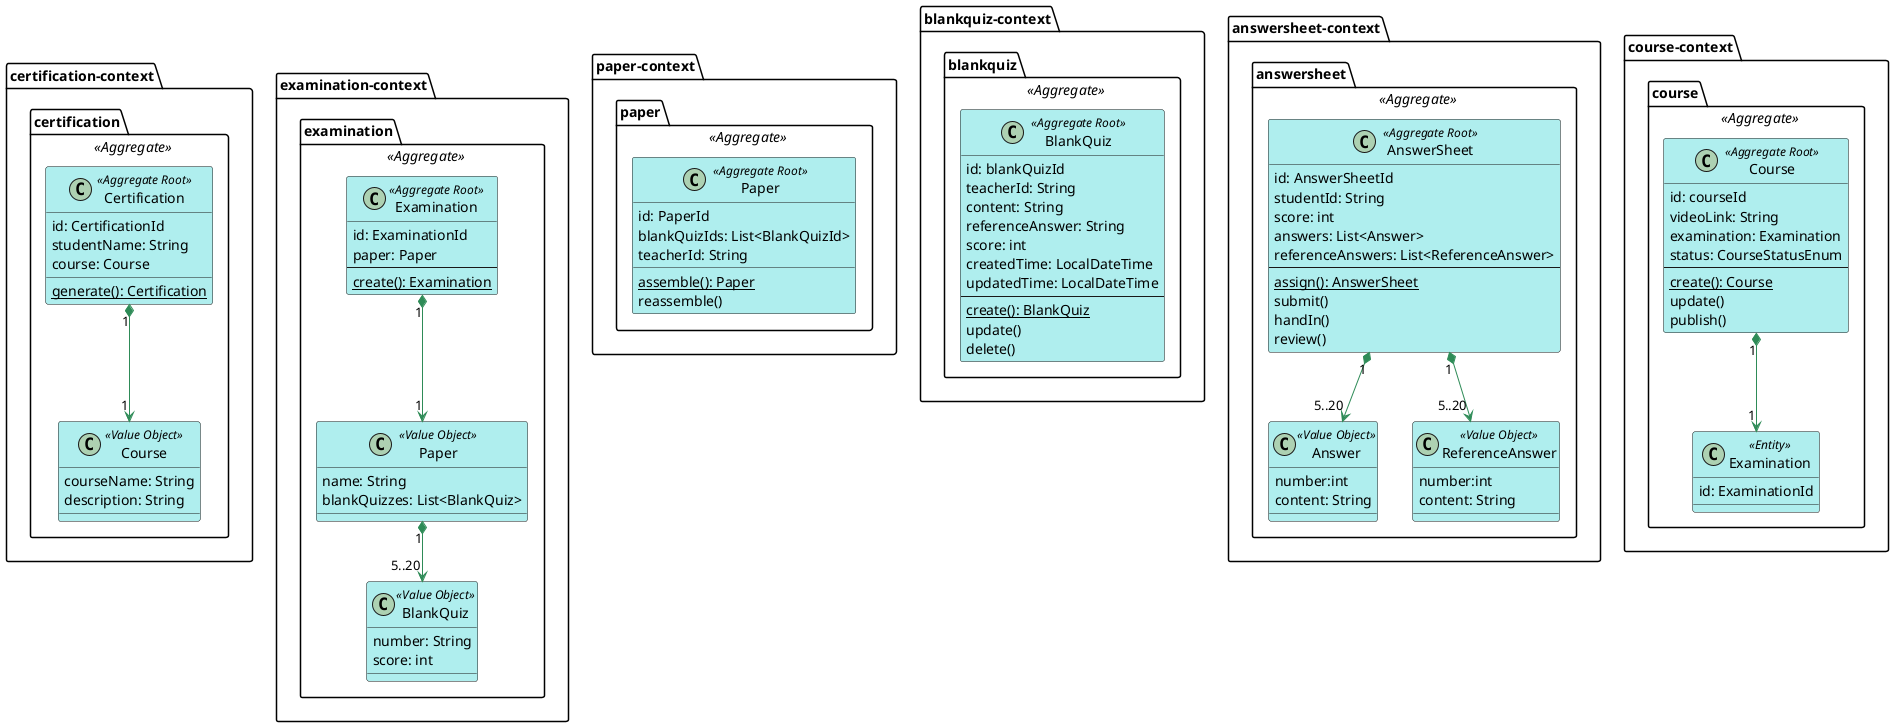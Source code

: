@startuml
skinparam Shadowing false
skinparam class {
    BackgroundColor PaleTurquoise 
    ArrowColor SeaGreen
}

package certification-context {
    package certification <<Aggregate>> {
        class Certification <<Aggregate Root>> {
            id: CertificationId
            studentName: String
            course: Course
            {static} generate(): Certification
        }
        class "Course" as cc <<Value Object>> {
            courseName: String
            description: String
        }
        Certification "1" *--> "1" cc
    }
}

package examination-context {
    package examination <<Aggregate>> {
        class Examination <<Aggregate Root>> {
            id: ExaminationId
            paper: Paper
            --
            {static} create(): Examination
        }
        class "Paper" as ep <<Value Object>> {
            name: String
            blankQuizzes: List<BlankQuiz>
        }
        class "BlankQuiz" as ebq <<Value Object>> {
            number: String
            score: int
        }
        Examination "1" *--> "1" ep
        ep "1" *--> "5..20" ebq
    }
}

package paper-context {
    package paper <<Aggregate>> {
        class Paper <<Aggregate Root>> {
            id: PaperId
            blankQuizIds: List<BlankQuizId>
            teacherId: String
            {static} assemble(): Paper
            reassemble()
        }
'        class "BlankQuiz" as ebp <<Value Object>> {
'                    number: String
'                    score: int
'                }
'                Paper "1" *--> "5..20" ebp
    }
}

package blankquiz-context {
    package blankquiz <<Aggregate>> {
        class BlankQuiz <<Aggregate Root>> {
            id: blankQuizId
            teacherId: String
            content: String
            referenceAnswer: String
            score: int
            createdTime: LocalDateTime
            updatedTime: LocalDateTime
            --
            {static} create(): BlankQuiz
            update()
            delete()
        }
    }
}

package answersheet-context {
    package answersheet <<Aggregate>> {
        class AnswerSheet <<Aggregate Root>> {
            id: AnswerSheetId
            studentId: String
            score: int
            answers: List<Answer>
            referenceAnswers: List<ReferenceAnswer>
            --
            {static} assign(): AnswerSheet
            submit()
            handIn()
            review()
        }

        class Answer <<Value Object>> {
        number:int
        content: String
        }
        class ReferenceAnswer <<Value Object>> {
         number:int
                content: String
        }

        AnswerSheet "1" *--> "5..20" Answer
        AnswerSheet "1" *--> "5..20" ReferenceAnswer
    }
}

package course-context {
    package course <<Aggregate>> {
        class Course <<Aggregate Root>> {
            id: courseId
            videoLink: String
            examination: Examination
            status: CourseStatusEnum
            --
            {static} create(): Course
            update()
            publish()
        }

        class "Examination" as ce <<Entity>> {
            id: ExaminationId
        }
        Course "1" *--> "1" ce
    }
}




' package examination {
'     package examination <<Aggregate>> {
'         class Examination <<Entity>> <<Aggregate Root>> {
'             id: ExaminationId
'             paperId: PaperId
'             createTime: LocalDateTime
'             startTime: LocalDateTime
'             endTime: LocalDateTime
'             answerSheetIds: List<AnswerSheetId>
'         }

'         interface ExaminationSpecification {
'             isSatisfiedBy(Examination examination): boolean
'         }
'         UniquePaperExaminationSpecification --|> ExaminationSpecification
'         class UniquePaperExaminationSpecification <<Value Object>> {
'             isSatisfiedBy(Examination examination): boolean 
'         }
'         OverTimeExaminationSpecification --|> ExaminationSpecification
'         class OverTimeExaminationSpecification <<Value Object>> {
'             isSatisfiedBy(Examination examination): boolean 
'         }
'         Examination --up[hidden] ExaminationSpecification
'         creatingExaminationService --up[hidden] Examination
'     }
' }

' package paper {
'     package paper <<Aggregate>> {
'         class Paper <<Entity>> <<Aggregate Root>> {
'             id: PaperId 
'             quizToReferenceAnswerMap: Map<Quiz, ReferenceAnswer>
'             score(AnswerSheet answerSheet): BigDecimal
'         }
'         Paper ..> AnswerSheet
'         class AnswerSheet <<Value Object>> {
'             quizToAnswerMap: Map<Quiz, Answer>
'         }
'         Paper --> ReferenceAnswer
'         class ReferenceAnswer <<Value Object>>
'         ReferenceAnswer --|> Answer
'         Paper ..> Answer
'         class Answer <<Value Object>> {
'             value: String 
'         }
'         Paper --> Quiz
'         class Quiz <<Value Object>> {
'             description: String 
'             score: Long 
'         }
'         Paper --up[hidden] PaperSpecification
'         interface PaperSpecification {
'             isSatisfiedBy(Paper paper): boolean 
'         }
'         QuizCountPaperSpecification --|> PaperSpecification
'         class QuizCountPaperSpecification <<Value Object>> {
'             isSatisfiedBy(Paper paper): boolean
'         }
'         TotalScorePaperSpecification --|> PaperSpecification
'         class TotalScorePaperSpecification <<Value Object>> {
'             isSatisfiedBy(Paper paper): boolean 
'         }
'         DuplicateQuizPaperSpecification --|> PaperSpecification
'         class DuplicateQuizPaperSpecification <<Value Object>> {
'             isSatisfiedBy(Paper paper): boolean 
'         }
'         class BlankQuiz <<Value Object>>
'         class Quiz <<Value Object>> {
'             score: Long 
'             description: string
'         }
'         BlankQuiz -up-|> Quiz
'     }
' }
@enduml
